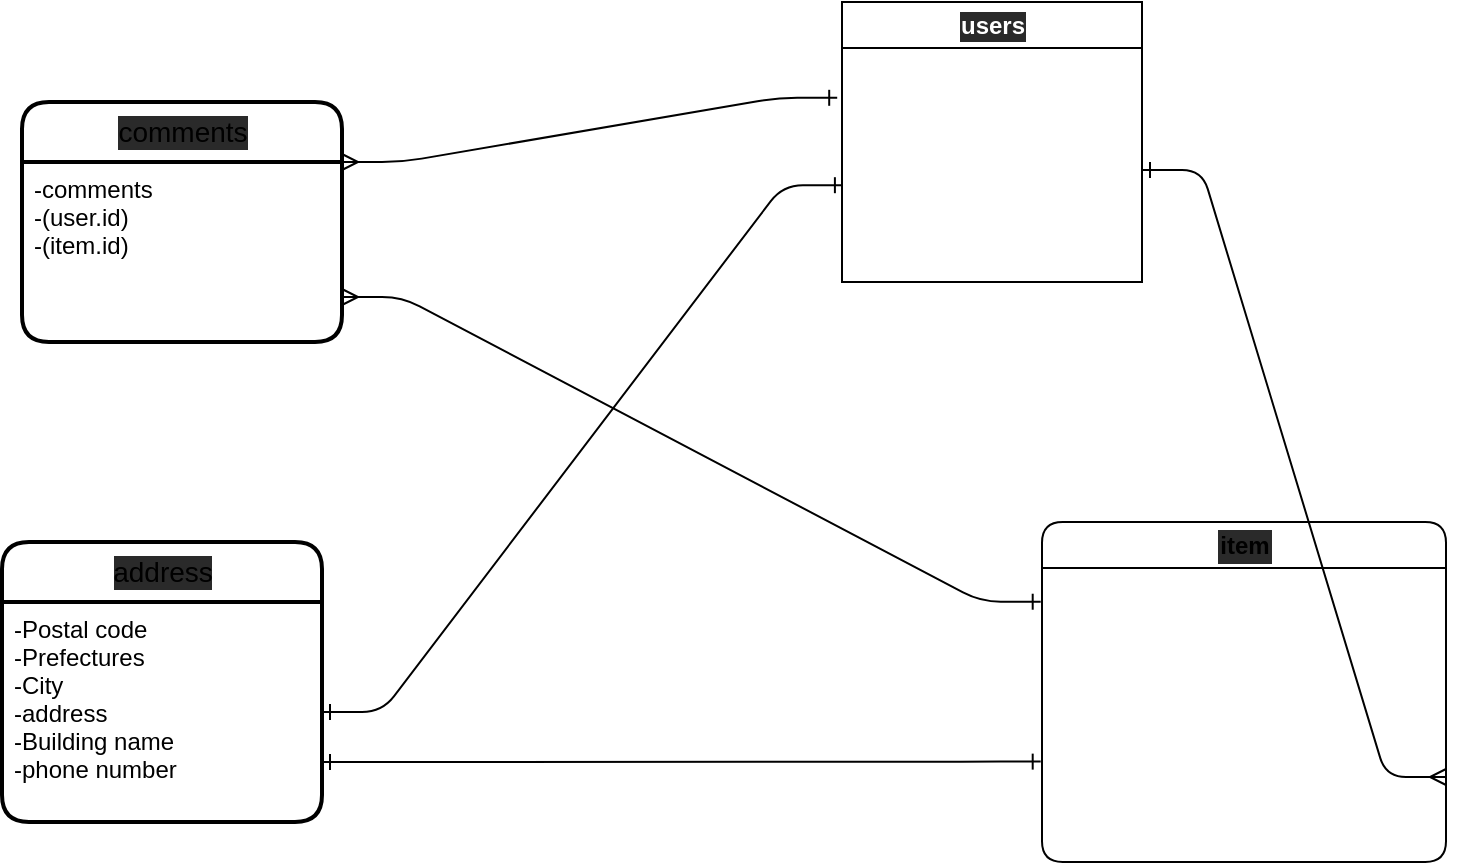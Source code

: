 <mxfile version="13.1.3">
    <diagram id="6hGFLwfOUW9BJ-s0fimq" name="Page-1">
        <mxGraphModel dx="420" dy="1969" grid="1" gridSize="10" guides="1" tooltips="1" connect="1" arrows="1" fold="1" page="1" pageScale="1" pageWidth="827" pageHeight="1169" background="none" math="0" shadow="0">
            <root>
                <mxCell id="0"/>
                <mxCell id="1" parent="0"/>
                <mxCell id="4" value="item" style="swimlane;rounded=1;shadow=0;glass=0;comic=0;align=center;labelBackgroundColor=#2A2A2A;labelBorderColor=#2A2A2A;html=1;" parent="1" vertex="1">
                    <mxGeometry x="540" y="-410" width="202" height="170" as="geometry"/>
                </mxCell>
                <mxCell id="5" value="-Exhibition image&lt;br&gt;-Product name&lt;br&gt;-Product description&lt;br&gt;-Category&lt;br&gt;-Product status&lt;br&gt;&lt;span&gt;-Shipping fee burden&lt;br&gt;&lt;/span&gt;-Shipping region&lt;br&gt;-Days until shipping&lt;br&gt;-price" style="text;html=1;align=left;verticalAlign=middle;resizable=0;points=[];autosize=1;fontColor=#FFFFFF;" parent="4" vertex="1">
                    <mxGeometry y="24" width="130" height="130" as="geometry"/>
                </mxCell>
                <mxCell id="13" value="users" style="swimlane;labelBackgroundColor=#2A2A2A;fontColor=#FFFFFF;align=center;html=1;" vertex="1" parent="1">
                    <mxGeometry x="440" y="-670" width="150" height="140" as="geometry"/>
                </mxCell>
                <mxCell id="14" value="-nickname&lt;br&gt;-emeil&lt;br&gt;-password&lt;br&gt;-Password (confirmation)&lt;br&gt;-Name (full-width)&lt;br&gt;-Name kana (full-width)&lt;br&gt;-Birthday" style="text;html=1;align=left;verticalAlign=middle;resizable=0;points=[];autosize=1;fontColor=#FFFFFF;" vertex="1" parent="13">
                    <mxGeometry y="34" width="150" height="100" as="geometry"/>
                </mxCell>
                <mxCell id="20" value="" style="edgeStyle=entityRelationEdgeStyle;fontSize=12;html=1;endArrow=ERone;endFill=0;startArrow=ERmany;startFill=0;exitX=1;exitY=0.75;exitDx=0;exitDy=0;" edge="1" parent="1" source="4" target="14">
                    <mxGeometry width="100" height="100" relative="1" as="geometry">
                        <mxPoint x="740" y="-300" as="sourcePoint"/>
                        <mxPoint x="481" y="-505" as="targetPoint"/>
                    </mxGeometry>
                </mxCell>
                <mxCell id="35" value="" style="edgeStyle=entityRelationEdgeStyle;fontSize=12;html=1;endArrow=ERone;endFill=1;startArrow=ERone;startFill=0;entryX=0.003;entryY=0.576;entryDx=0;entryDy=0;entryPerimeter=0;" edge="1" parent="1" source="29" target="14">
                    <mxGeometry width="100" height="100" relative="1" as="geometry">
                        <mxPoint x="230" y="-420" as="sourcePoint"/>
                        <mxPoint x="330" y="-520" as="targetPoint"/>
                    </mxGeometry>
                </mxCell>
                <mxCell id="41" value="" style="edgeStyle=entityRelationEdgeStyle;fontSize=12;html=1;endArrow=ERone;endFill=1;startArrow=ERmany;startFill=0;entryX=-0.016;entryY=0.139;entryDx=0;entryDy=0;exitX=1;exitY=0.25;exitDx=0;exitDy=0;entryPerimeter=0;" edge="1" parent="1" source="36" target="14">
                    <mxGeometry width="100" height="100" relative="1" as="geometry">
                        <mxPoint x="621.176" y="-740" as="sourcePoint"/>
                        <mxPoint x="410" y="-430" as="targetPoint"/>
                    </mxGeometry>
                </mxCell>
                <mxCell id="42" value="" style="edgeStyle=entityRelationEdgeStyle;fontSize=12;html=1;endArrow=ERone;exitX=1;exitY=0.75;exitDx=0;exitDy=0;endFill=0;startArrow=ERmany;startFill=0;entryX=-0.005;entryY=0.122;entryDx=0;entryDy=0;entryPerimeter=0;" edge="1" parent="1" source="37" target="5">
                    <mxGeometry width="100" height="100" relative="1" as="geometry">
                        <mxPoint x="440" y="-170" as="sourcePoint"/>
                        <mxPoint x="540" y="-270" as="targetPoint"/>
                    </mxGeometry>
                </mxCell>
                <mxCell id="43" value="" style="edgeStyle=entityRelationEdgeStyle;fontSize=12;html=1;endArrow=ERone;endFill=1;startArrow=ERone;startFill=0;entryX=-0.005;entryY=0.737;entryDx=0;entryDy=0;entryPerimeter=0;" edge="1" parent="1" target="5">
                    <mxGeometry width="100" height="100" relative="1" as="geometry">
                        <mxPoint x="180" y="-290" as="sourcePoint"/>
                        <mxPoint x="450" y="-284" as="targetPoint"/>
                    </mxGeometry>
                </mxCell>
                <mxCell id="36" value="comments" style="swimlane;childLayout=stackLayout;horizontal=1;startSize=30;horizontalStack=0;rounded=1;fontSize=14;fontStyle=0;strokeWidth=2;resizeParent=0;resizeLast=1;shadow=0;dashed=0;align=center;labelBackgroundColor=#2A2A2A;html=1;direction=east;" vertex="1" parent="1">
                    <mxGeometry x="30" y="-620" width="160" height="120" as="geometry"/>
                </mxCell>
                <mxCell id="37" value="-comments&#10;-(user.id)&#10;-(item.id)" style="align=left;strokeColor=none;fillColor=none;spacingLeft=4;fontSize=12;verticalAlign=top;resizable=0;rotatable=0;part=1;" vertex="1" parent="36">
                    <mxGeometry y="30" width="160" height="90" as="geometry"/>
                </mxCell>
                <mxCell id="28" value="address" style="swimlane;childLayout=stackLayout;horizontal=1;startSize=30;horizontalStack=0;rounded=1;fontSize=14;fontStyle=0;strokeWidth=2;resizeParent=0;resizeLast=1;shadow=0;dashed=0;align=center;labelBackgroundColor=#2A2A2A;html=1;" vertex="1" parent="1">
                    <mxGeometry x="20" y="-400" width="160" height="140" as="geometry"/>
                </mxCell>
                <mxCell id="29" value="-Postal code&#10;-Prefectures&#10;-City&#10;-address&#10;-Building name&#10;-phone number" style="align=left;strokeColor=none;fillColor=none;spacingLeft=4;fontSize=12;verticalAlign=top;resizable=0;rotatable=0;part=1;" vertex="1" parent="28">
                    <mxGeometry y="30" width="160" height="110" as="geometry"/>
                </mxCell>
            </root>
        </mxGraphModel>
    </diagram>
</mxfile>